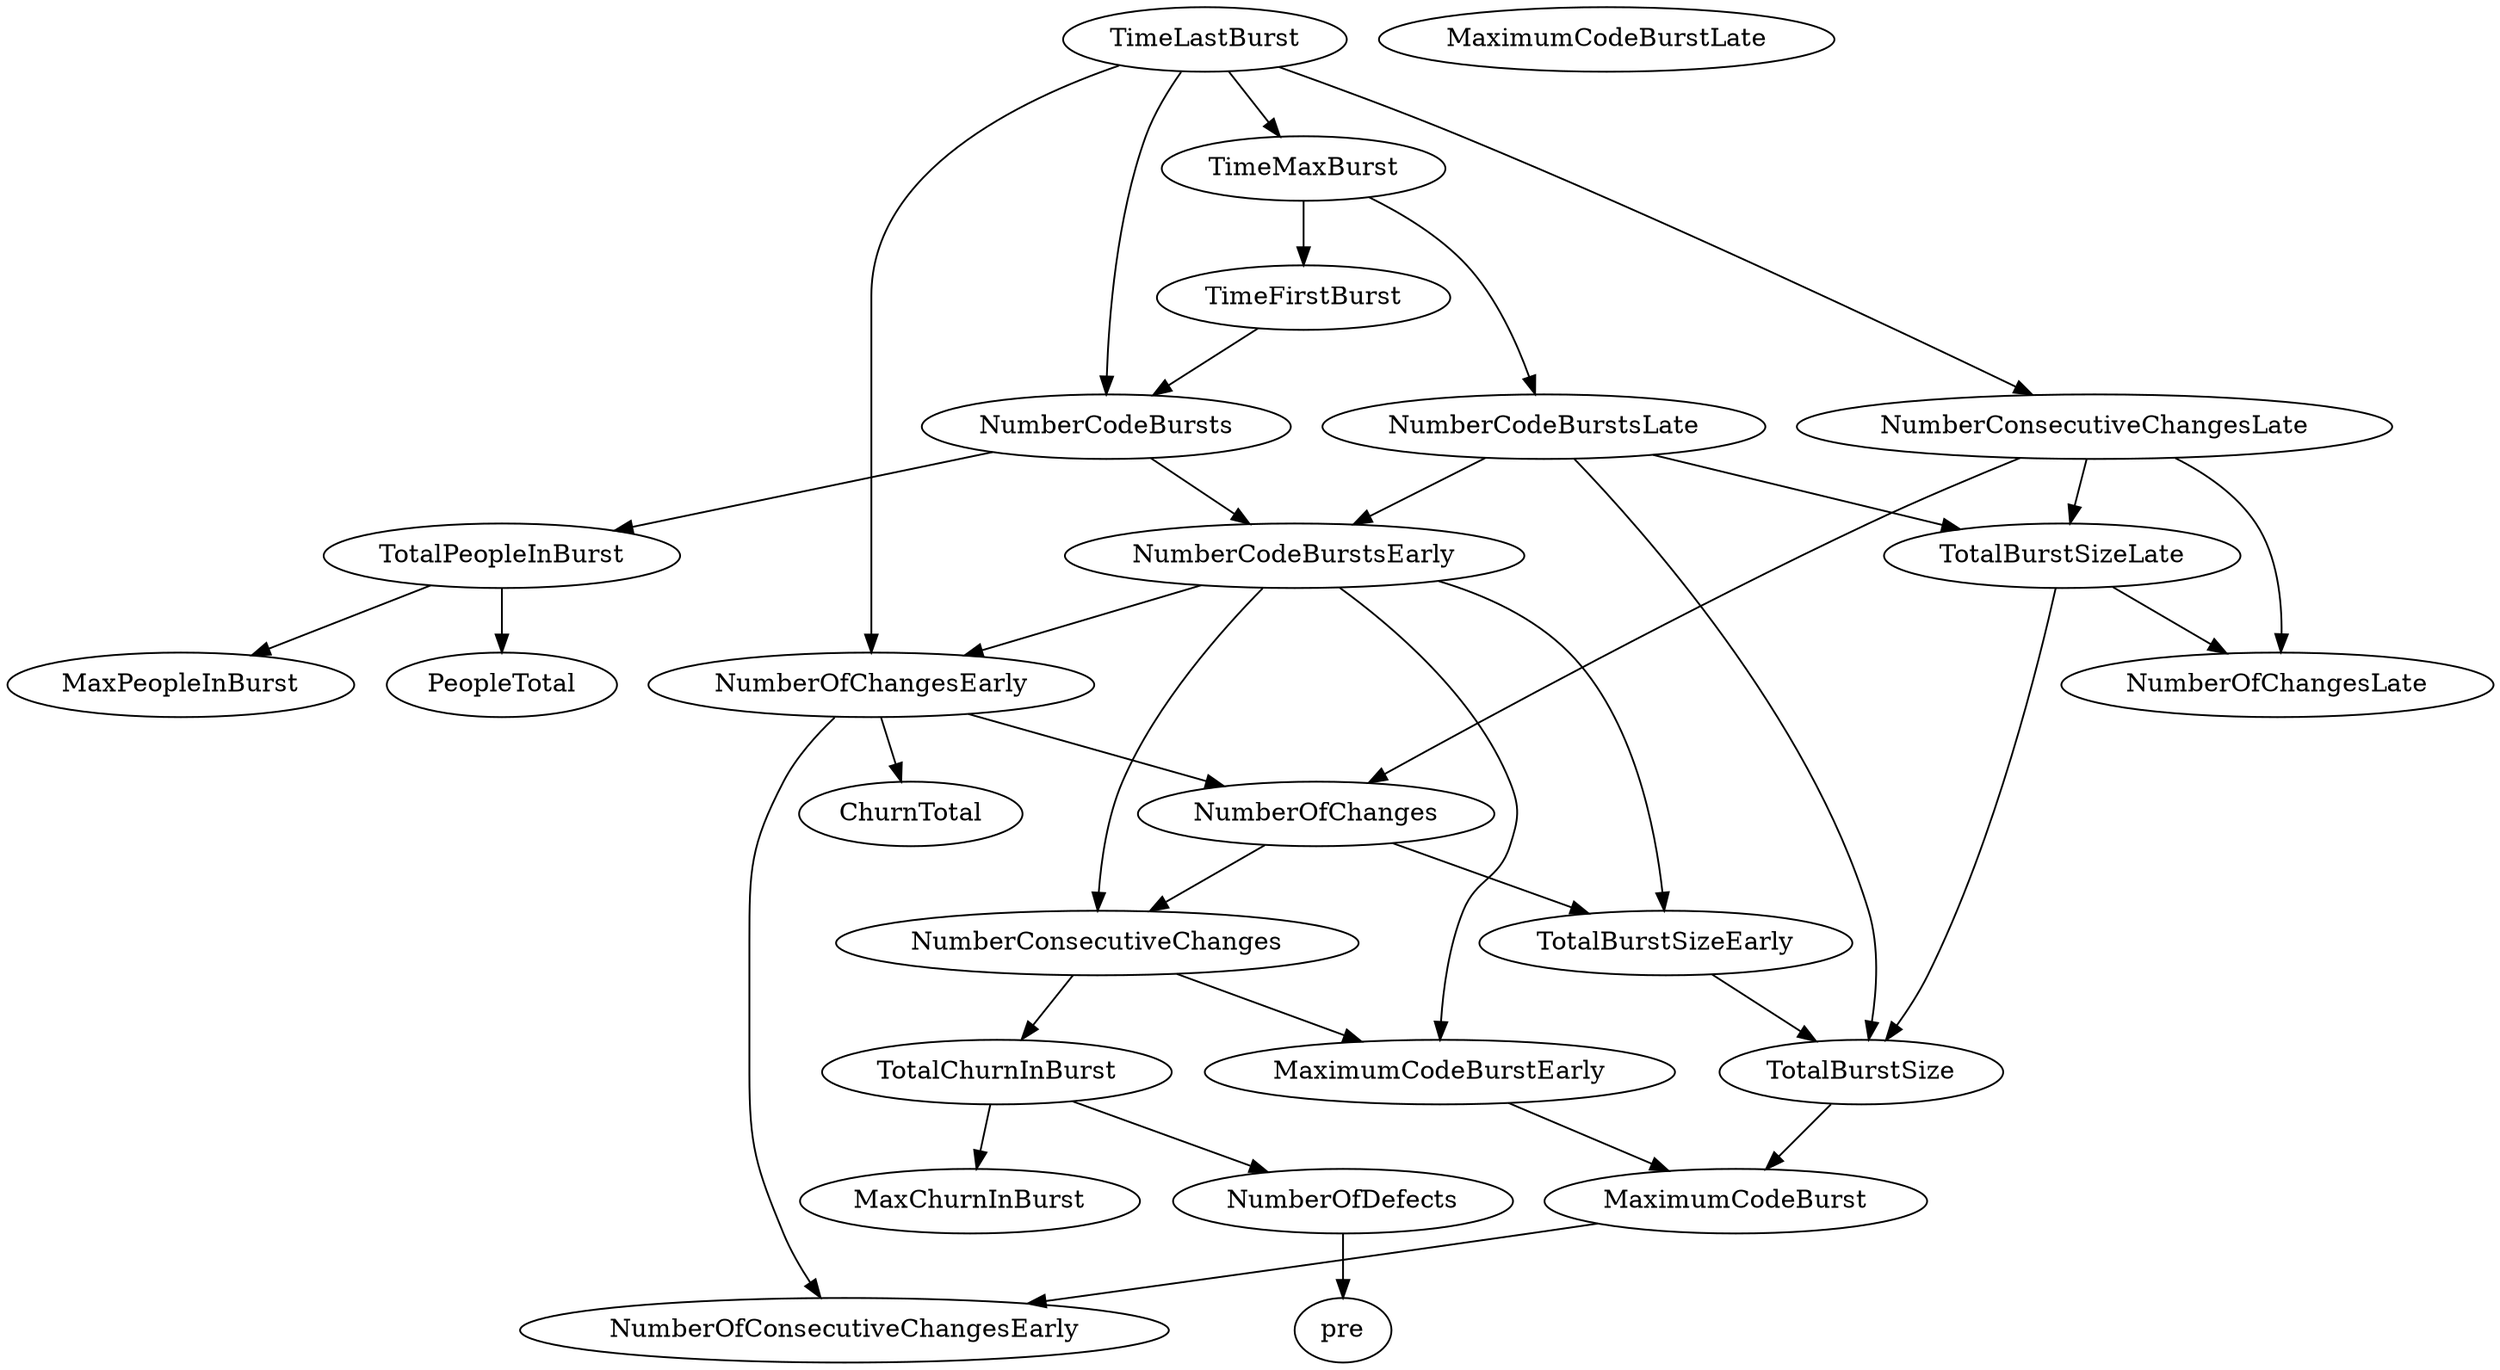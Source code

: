 digraph {
   TotalPeopleInBurst;
   MaximumCodeBurstLate;
   NumberOfChanges;
   MaxPeopleInBurst;
   TotalBurstSizeLate;
   NumberCodeBurstsLate;
   NumberOfChangesLate;
   NumberOfChangesEarly;
   MaxChurnInBurst;
   MaximumCodeBurstEarly;
   NumberCodeBurstsEarly;
   TimeFirstBurst;
   TotalChurnInBurst;
   ChurnTotal;
   MaximumCodeBurst;
   NumberOfConsecutiveChangesEarly;
   NumberConsecutiveChangesLate;
   TotalBurstSizeEarly;
   TotalBurstSize;
   TimeMaxBurst;
   NumberConsecutiveChanges;
   TimeLastBurst;
   NumberCodeBursts;
   PeopleTotal;
   pre;
   NumberOfDefects;
   TotalPeopleInBurst -> MaxPeopleInBurst;
   TotalPeopleInBurst -> PeopleTotal;
   NumberOfChanges -> TotalBurstSizeEarly;
   NumberOfChanges -> NumberConsecutiveChanges;
   TotalBurstSizeLate -> NumberOfChangesLate;
   TotalBurstSizeLate -> TotalBurstSize;
   NumberCodeBurstsLate -> TotalBurstSizeLate;
   NumberCodeBurstsLate -> NumberCodeBurstsEarly;
   NumberCodeBurstsLate -> TotalBurstSize;
   NumberOfChangesEarly -> NumberOfChanges;
   NumberOfChangesEarly -> ChurnTotal;
   NumberOfChangesEarly -> NumberOfConsecutiveChangesEarly;
   MaximumCodeBurstEarly -> MaximumCodeBurst;
   NumberCodeBurstsEarly -> NumberOfChangesEarly;
   NumberCodeBurstsEarly -> MaximumCodeBurstEarly;
   NumberCodeBurstsEarly -> TotalBurstSizeEarly;
   NumberCodeBurstsEarly -> NumberConsecutiveChanges;
   TimeFirstBurst -> NumberCodeBursts;
   TotalChurnInBurst -> MaxChurnInBurst;
   TotalChurnInBurst -> NumberOfDefects;
   MaximumCodeBurst -> NumberOfConsecutiveChangesEarly;
   NumberConsecutiveChangesLate -> NumberOfChanges;
   NumberConsecutiveChangesLate -> TotalBurstSizeLate;
   NumberConsecutiveChangesLate -> NumberOfChangesLate;
   TotalBurstSizeEarly -> TotalBurstSize;
   TotalBurstSize -> MaximumCodeBurst;
   TimeMaxBurst -> NumberCodeBurstsLate;
   TimeMaxBurst -> TimeFirstBurst;
   NumberConsecutiveChanges -> MaximumCodeBurstEarly;
   NumberConsecutiveChanges -> TotalChurnInBurst;
   TimeLastBurst -> NumberOfChangesEarly;
   TimeLastBurst -> NumberConsecutiveChangesLate;
   TimeLastBurst -> TimeMaxBurst;
   TimeLastBurst -> NumberCodeBursts;
   NumberCodeBursts -> TotalPeopleInBurst;
   NumberCodeBursts -> NumberCodeBurstsEarly;
   NumberOfDefects -> pre;
}
